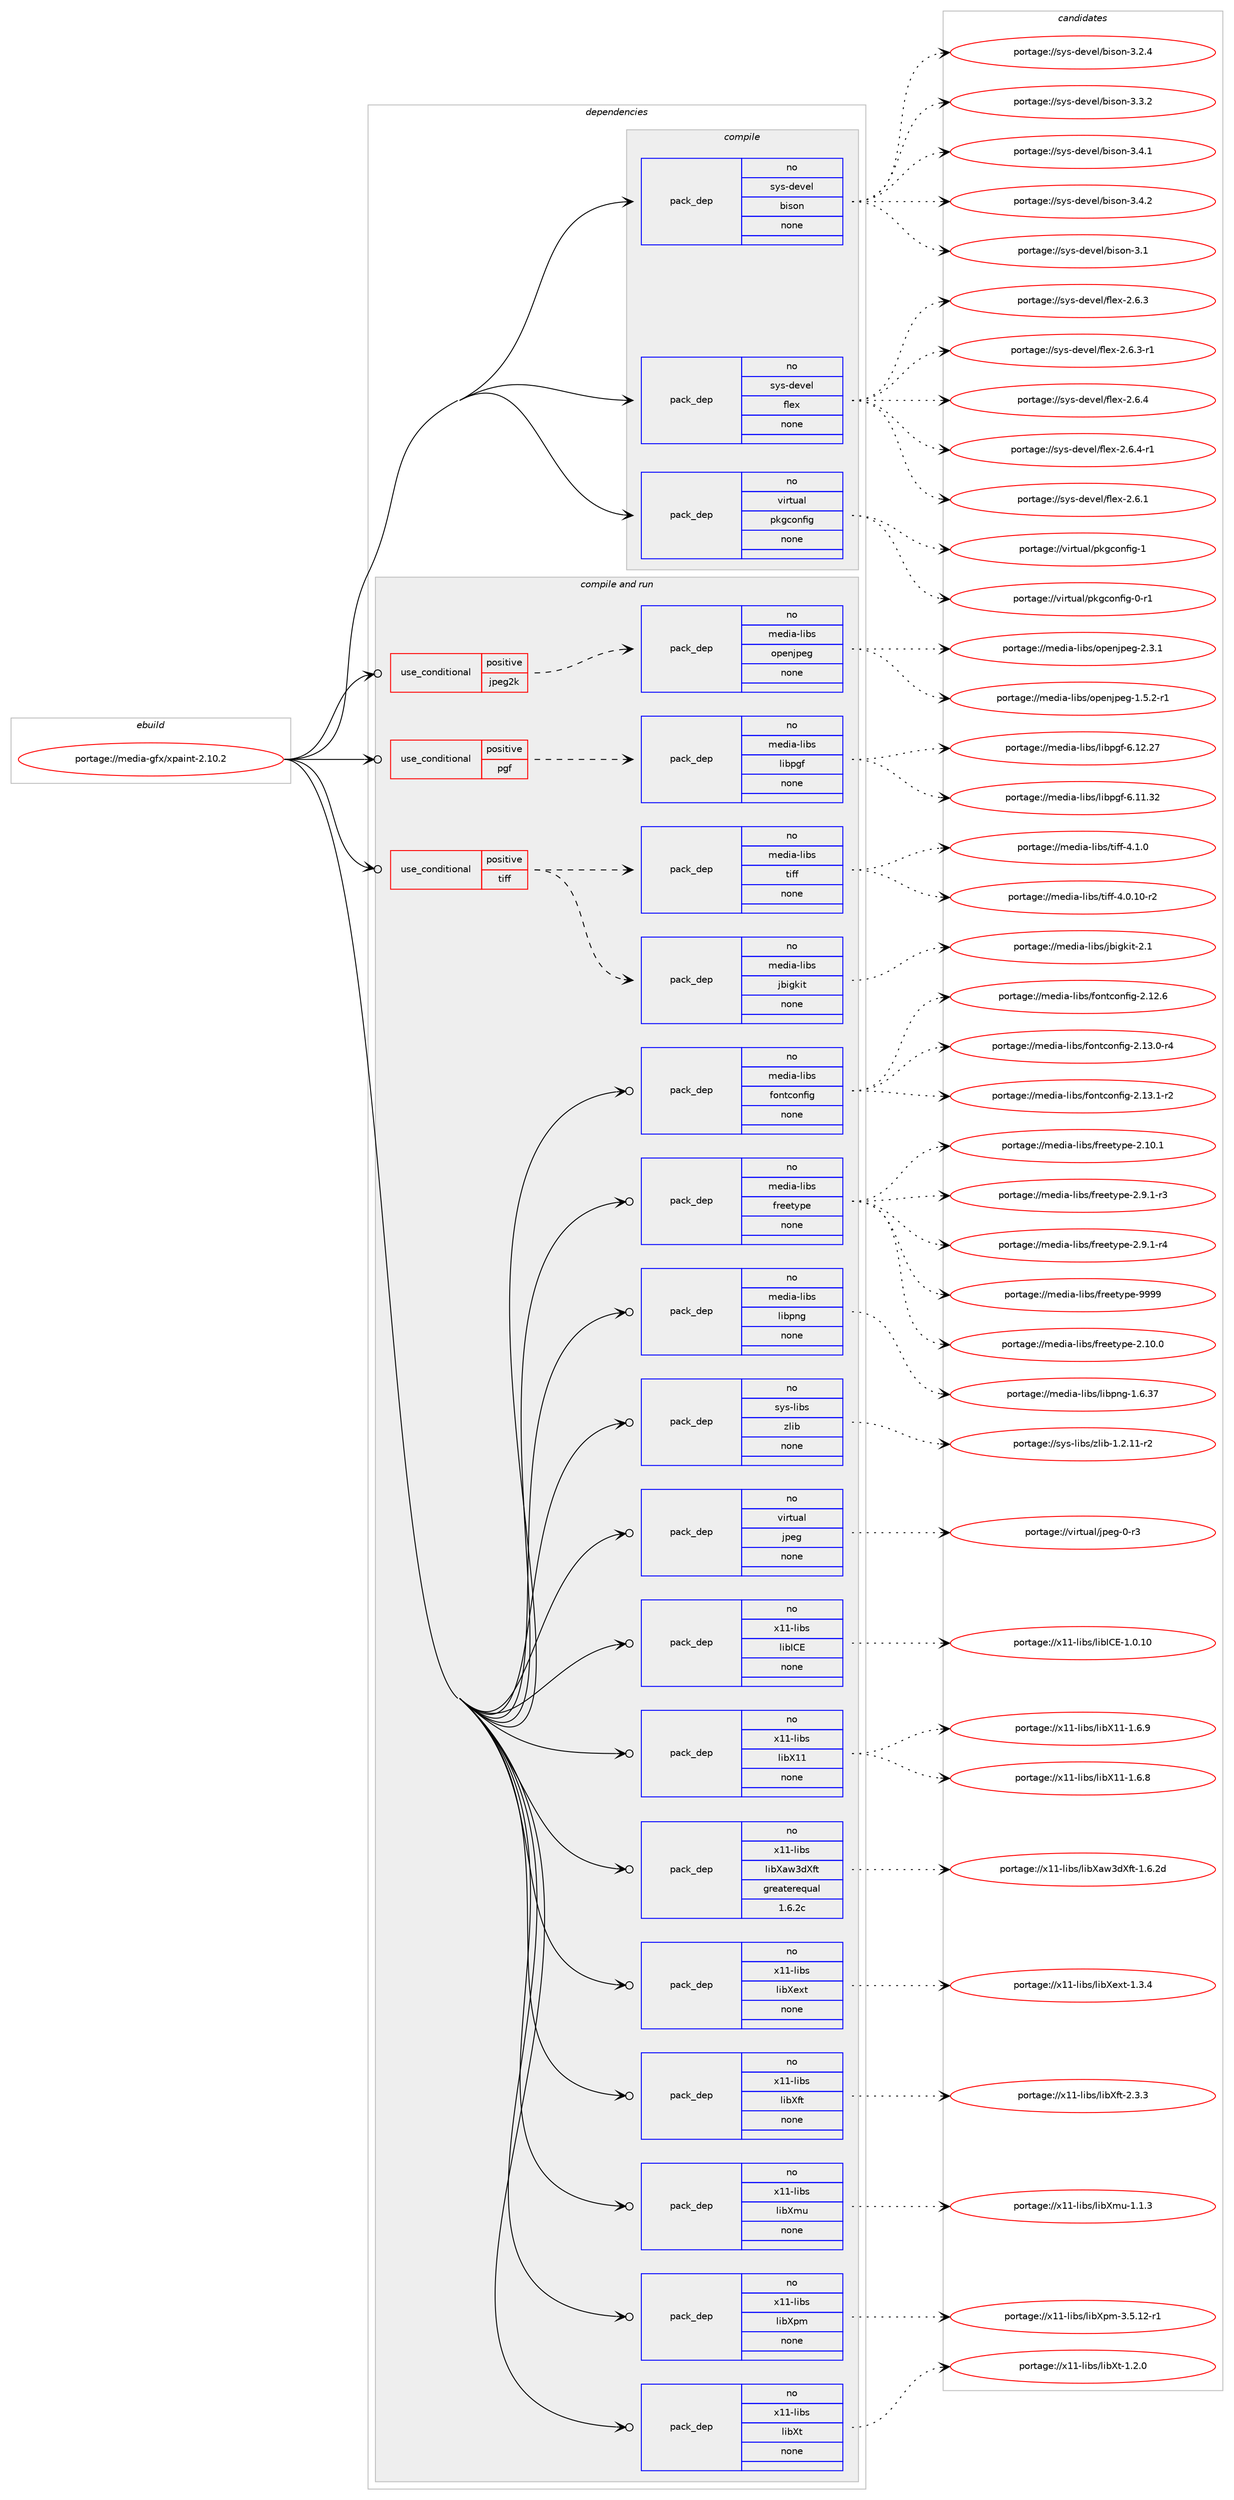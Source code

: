 digraph prolog {

# *************
# Graph options
# *************

newrank=true;
concentrate=true;
compound=true;
graph [rankdir=LR,fontname=Helvetica,fontsize=10,ranksep=1.5];#, ranksep=2.5, nodesep=0.2];
edge  [arrowhead=vee];
node  [fontname=Helvetica,fontsize=10];

# **********
# The ebuild
# **********

subgraph cluster_leftcol {
color=gray;
rank=same;
label=<<i>ebuild</i>>;
id [label="portage://media-gfx/xpaint-2.10.2", color=red, width=4, href="../media-gfx/xpaint-2.10.2.svg"];
}

# ****************
# The dependencies
# ****************

subgraph cluster_midcol {
color=gray;
label=<<i>dependencies</i>>;
subgraph cluster_compile {
fillcolor="#eeeeee";
style=filled;
label=<<i>compile</i>>;
subgraph pack232807 {
dependency316951 [label=<<TABLE BORDER="0" CELLBORDER="1" CELLSPACING="0" CELLPADDING="4" WIDTH="220"><TR><TD ROWSPAN="6" CELLPADDING="30">pack_dep</TD></TR><TR><TD WIDTH="110">no</TD></TR><TR><TD>sys-devel</TD></TR><TR><TD>bison</TD></TR><TR><TD>none</TD></TR><TR><TD></TD></TR></TABLE>>, shape=none, color=blue];
}
id:e -> dependency316951:w [weight=20,style="solid",arrowhead="vee"];
subgraph pack232808 {
dependency316952 [label=<<TABLE BORDER="0" CELLBORDER="1" CELLSPACING="0" CELLPADDING="4" WIDTH="220"><TR><TD ROWSPAN="6" CELLPADDING="30">pack_dep</TD></TR><TR><TD WIDTH="110">no</TD></TR><TR><TD>sys-devel</TD></TR><TR><TD>flex</TD></TR><TR><TD>none</TD></TR><TR><TD></TD></TR></TABLE>>, shape=none, color=blue];
}
id:e -> dependency316952:w [weight=20,style="solid",arrowhead="vee"];
subgraph pack232809 {
dependency316953 [label=<<TABLE BORDER="0" CELLBORDER="1" CELLSPACING="0" CELLPADDING="4" WIDTH="220"><TR><TD ROWSPAN="6" CELLPADDING="30">pack_dep</TD></TR><TR><TD WIDTH="110">no</TD></TR><TR><TD>virtual</TD></TR><TR><TD>pkgconfig</TD></TR><TR><TD>none</TD></TR><TR><TD></TD></TR></TABLE>>, shape=none, color=blue];
}
id:e -> dependency316953:w [weight=20,style="solid",arrowhead="vee"];
}
subgraph cluster_compileandrun {
fillcolor="#eeeeee";
style=filled;
label=<<i>compile and run</i>>;
subgraph cond79037 {
dependency316954 [label=<<TABLE BORDER="0" CELLBORDER="1" CELLSPACING="0" CELLPADDING="4"><TR><TD ROWSPAN="3" CELLPADDING="10">use_conditional</TD></TR><TR><TD>positive</TD></TR><TR><TD>jpeg2k</TD></TR></TABLE>>, shape=none, color=red];
subgraph pack232810 {
dependency316955 [label=<<TABLE BORDER="0" CELLBORDER="1" CELLSPACING="0" CELLPADDING="4" WIDTH="220"><TR><TD ROWSPAN="6" CELLPADDING="30">pack_dep</TD></TR><TR><TD WIDTH="110">no</TD></TR><TR><TD>media-libs</TD></TR><TR><TD>openjpeg</TD></TR><TR><TD>none</TD></TR><TR><TD></TD></TR></TABLE>>, shape=none, color=blue];
}
dependency316954:e -> dependency316955:w [weight=20,style="dashed",arrowhead="vee"];
}
id:e -> dependency316954:w [weight=20,style="solid",arrowhead="odotvee"];
subgraph cond79038 {
dependency316956 [label=<<TABLE BORDER="0" CELLBORDER="1" CELLSPACING="0" CELLPADDING="4"><TR><TD ROWSPAN="3" CELLPADDING="10">use_conditional</TD></TR><TR><TD>positive</TD></TR><TR><TD>pgf</TD></TR></TABLE>>, shape=none, color=red];
subgraph pack232811 {
dependency316957 [label=<<TABLE BORDER="0" CELLBORDER="1" CELLSPACING="0" CELLPADDING="4" WIDTH="220"><TR><TD ROWSPAN="6" CELLPADDING="30">pack_dep</TD></TR><TR><TD WIDTH="110">no</TD></TR><TR><TD>media-libs</TD></TR><TR><TD>libpgf</TD></TR><TR><TD>none</TD></TR><TR><TD></TD></TR></TABLE>>, shape=none, color=blue];
}
dependency316956:e -> dependency316957:w [weight=20,style="dashed",arrowhead="vee"];
}
id:e -> dependency316956:w [weight=20,style="solid",arrowhead="odotvee"];
subgraph cond79039 {
dependency316958 [label=<<TABLE BORDER="0" CELLBORDER="1" CELLSPACING="0" CELLPADDING="4"><TR><TD ROWSPAN="3" CELLPADDING="10">use_conditional</TD></TR><TR><TD>positive</TD></TR><TR><TD>tiff</TD></TR></TABLE>>, shape=none, color=red];
subgraph pack232812 {
dependency316959 [label=<<TABLE BORDER="0" CELLBORDER="1" CELLSPACING="0" CELLPADDING="4" WIDTH="220"><TR><TD ROWSPAN="6" CELLPADDING="30">pack_dep</TD></TR><TR><TD WIDTH="110">no</TD></TR><TR><TD>media-libs</TD></TR><TR><TD>jbigkit</TD></TR><TR><TD>none</TD></TR><TR><TD></TD></TR></TABLE>>, shape=none, color=blue];
}
dependency316958:e -> dependency316959:w [weight=20,style="dashed",arrowhead="vee"];
subgraph pack232813 {
dependency316960 [label=<<TABLE BORDER="0" CELLBORDER="1" CELLSPACING="0" CELLPADDING="4" WIDTH="220"><TR><TD ROWSPAN="6" CELLPADDING="30">pack_dep</TD></TR><TR><TD WIDTH="110">no</TD></TR><TR><TD>media-libs</TD></TR><TR><TD>tiff</TD></TR><TR><TD>none</TD></TR><TR><TD></TD></TR></TABLE>>, shape=none, color=blue];
}
dependency316958:e -> dependency316960:w [weight=20,style="dashed",arrowhead="vee"];
}
id:e -> dependency316958:w [weight=20,style="solid",arrowhead="odotvee"];
subgraph pack232814 {
dependency316961 [label=<<TABLE BORDER="0" CELLBORDER="1" CELLSPACING="0" CELLPADDING="4" WIDTH="220"><TR><TD ROWSPAN="6" CELLPADDING="30">pack_dep</TD></TR><TR><TD WIDTH="110">no</TD></TR><TR><TD>media-libs</TD></TR><TR><TD>fontconfig</TD></TR><TR><TD>none</TD></TR><TR><TD></TD></TR></TABLE>>, shape=none, color=blue];
}
id:e -> dependency316961:w [weight=20,style="solid",arrowhead="odotvee"];
subgraph pack232815 {
dependency316962 [label=<<TABLE BORDER="0" CELLBORDER="1" CELLSPACING="0" CELLPADDING="4" WIDTH="220"><TR><TD ROWSPAN="6" CELLPADDING="30">pack_dep</TD></TR><TR><TD WIDTH="110">no</TD></TR><TR><TD>media-libs</TD></TR><TR><TD>freetype</TD></TR><TR><TD>none</TD></TR><TR><TD></TD></TR></TABLE>>, shape=none, color=blue];
}
id:e -> dependency316962:w [weight=20,style="solid",arrowhead="odotvee"];
subgraph pack232816 {
dependency316963 [label=<<TABLE BORDER="0" CELLBORDER="1" CELLSPACING="0" CELLPADDING="4" WIDTH="220"><TR><TD ROWSPAN="6" CELLPADDING="30">pack_dep</TD></TR><TR><TD WIDTH="110">no</TD></TR><TR><TD>media-libs</TD></TR><TR><TD>libpng</TD></TR><TR><TD>none</TD></TR><TR><TD></TD></TR></TABLE>>, shape=none, color=blue];
}
id:e -> dependency316963:w [weight=20,style="solid",arrowhead="odotvee"];
subgraph pack232817 {
dependency316964 [label=<<TABLE BORDER="0" CELLBORDER="1" CELLSPACING="0" CELLPADDING="4" WIDTH="220"><TR><TD ROWSPAN="6" CELLPADDING="30">pack_dep</TD></TR><TR><TD WIDTH="110">no</TD></TR><TR><TD>sys-libs</TD></TR><TR><TD>zlib</TD></TR><TR><TD>none</TD></TR><TR><TD></TD></TR></TABLE>>, shape=none, color=blue];
}
id:e -> dependency316964:w [weight=20,style="solid",arrowhead="odotvee"];
subgraph pack232818 {
dependency316965 [label=<<TABLE BORDER="0" CELLBORDER="1" CELLSPACING="0" CELLPADDING="4" WIDTH="220"><TR><TD ROWSPAN="6" CELLPADDING="30">pack_dep</TD></TR><TR><TD WIDTH="110">no</TD></TR><TR><TD>virtual</TD></TR><TR><TD>jpeg</TD></TR><TR><TD>none</TD></TR><TR><TD></TD></TR></TABLE>>, shape=none, color=blue];
}
id:e -> dependency316965:w [weight=20,style="solid",arrowhead="odotvee"];
subgraph pack232819 {
dependency316966 [label=<<TABLE BORDER="0" CELLBORDER="1" CELLSPACING="0" CELLPADDING="4" WIDTH="220"><TR><TD ROWSPAN="6" CELLPADDING="30">pack_dep</TD></TR><TR><TD WIDTH="110">no</TD></TR><TR><TD>x11-libs</TD></TR><TR><TD>libICE</TD></TR><TR><TD>none</TD></TR><TR><TD></TD></TR></TABLE>>, shape=none, color=blue];
}
id:e -> dependency316966:w [weight=20,style="solid",arrowhead="odotvee"];
subgraph pack232820 {
dependency316967 [label=<<TABLE BORDER="0" CELLBORDER="1" CELLSPACING="0" CELLPADDING="4" WIDTH="220"><TR><TD ROWSPAN="6" CELLPADDING="30">pack_dep</TD></TR><TR><TD WIDTH="110">no</TD></TR><TR><TD>x11-libs</TD></TR><TR><TD>libX11</TD></TR><TR><TD>none</TD></TR><TR><TD></TD></TR></TABLE>>, shape=none, color=blue];
}
id:e -> dependency316967:w [weight=20,style="solid",arrowhead="odotvee"];
subgraph pack232821 {
dependency316968 [label=<<TABLE BORDER="0" CELLBORDER="1" CELLSPACING="0" CELLPADDING="4" WIDTH="220"><TR><TD ROWSPAN="6" CELLPADDING="30">pack_dep</TD></TR><TR><TD WIDTH="110">no</TD></TR><TR><TD>x11-libs</TD></TR><TR><TD>libXaw3dXft</TD></TR><TR><TD>greaterequal</TD></TR><TR><TD>1.6.2c</TD></TR></TABLE>>, shape=none, color=blue];
}
id:e -> dependency316968:w [weight=20,style="solid",arrowhead="odotvee"];
subgraph pack232822 {
dependency316969 [label=<<TABLE BORDER="0" CELLBORDER="1" CELLSPACING="0" CELLPADDING="4" WIDTH="220"><TR><TD ROWSPAN="6" CELLPADDING="30">pack_dep</TD></TR><TR><TD WIDTH="110">no</TD></TR><TR><TD>x11-libs</TD></TR><TR><TD>libXext</TD></TR><TR><TD>none</TD></TR><TR><TD></TD></TR></TABLE>>, shape=none, color=blue];
}
id:e -> dependency316969:w [weight=20,style="solid",arrowhead="odotvee"];
subgraph pack232823 {
dependency316970 [label=<<TABLE BORDER="0" CELLBORDER="1" CELLSPACING="0" CELLPADDING="4" WIDTH="220"><TR><TD ROWSPAN="6" CELLPADDING="30">pack_dep</TD></TR><TR><TD WIDTH="110">no</TD></TR><TR><TD>x11-libs</TD></TR><TR><TD>libXft</TD></TR><TR><TD>none</TD></TR><TR><TD></TD></TR></TABLE>>, shape=none, color=blue];
}
id:e -> dependency316970:w [weight=20,style="solid",arrowhead="odotvee"];
subgraph pack232824 {
dependency316971 [label=<<TABLE BORDER="0" CELLBORDER="1" CELLSPACING="0" CELLPADDING="4" WIDTH="220"><TR><TD ROWSPAN="6" CELLPADDING="30">pack_dep</TD></TR><TR><TD WIDTH="110">no</TD></TR><TR><TD>x11-libs</TD></TR><TR><TD>libXmu</TD></TR><TR><TD>none</TD></TR><TR><TD></TD></TR></TABLE>>, shape=none, color=blue];
}
id:e -> dependency316971:w [weight=20,style="solid",arrowhead="odotvee"];
subgraph pack232825 {
dependency316972 [label=<<TABLE BORDER="0" CELLBORDER="1" CELLSPACING="0" CELLPADDING="4" WIDTH="220"><TR><TD ROWSPAN="6" CELLPADDING="30">pack_dep</TD></TR><TR><TD WIDTH="110">no</TD></TR><TR><TD>x11-libs</TD></TR><TR><TD>libXpm</TD></TR><TR><TD>none</TD></TR><TR><TD></TD></TR></TABLE>>, shape=none, color=blue];
}
id:e -> dependency316972:w [weight=20,style="solid",arrowhead="odotvee"];
subgraph pack232826 {
dependency316973 [label=<<TABLE BORDER="0" CELLBORDER="1" CELLSPACING="0" CELLPADDING="4" WIDTH="220"><TR><TD ROWSPAN="6" CELLPADDING="30">pack_dep</TD></TR><TR><TD WIDTH="110">no</TD></TR><TR><TD>x11-libs</TD></TR><TR><TD>libXt</TD></TR><TR><TD>none</TD></TR><TR><TD></TD></TR></TABLE>>, shape=none, color=blue];
}
id:e -> dependency316973:w [weight=20,style="solid",arrowhead="odotvee"];
}
subgraph cluster_run {
fillcolor="#eeeeee";
style=filled;
label=<<i>run</i>>;
}
}

# **************
# The candidates
# **************

subgraph cluster_choices {
rank=same;
color=gray;
label=<<i>candidates</i>>;

subgraph choice232807 {
color=black;
nodesep=1;
choiceportage11512111545100101118101108479810511511111045514649 [label="portage://sys-devel/bison-3.1", color=red, width=4,href="../sys-devel/bison-3.1.svg"];
choiceportage115121115451001011181011084798105115111110455146504652 [label="portage://sys-devel/bison-3.2.4", color=red, width=4,href="../sys-devel/bison-3.2.4.svg"];
choiceportage115121115451001011181011084798105115111110455146514650 [label="portage://sys-devel/bison-3.3.2", color=red, width=4,href="../sys-devel/bison-3.3.2.svg"];
choiceportage115121115451001011181011084798105115111110455146524649 [label="portage://sys-devel/bison-3.4.1", color=red, width=4,href="../sys-devel/bison-3.4.1.svg"];
choiceportage115121115451001011181011084798105115111110455146524650 [label="portage://sys-devel/bison-3.4.2", color=red, width=4,href="../sys-devel/bison-3.4.2.svg"];
dependency316951:e -> choiceportage11512111545100101118101108479810511511111045514649:w [style=dotted,weight="100"];
dependency316951:e -> choiceportage115121115451001011181011084798105115111110455146504652:w [style=dotted,weight="100"];
dependency316951:e -> choiceportage115121115451001011181011084798105115111110455146514650:w [style=dotted,weight="100"];
dependency316951:e -> choiceportage115121115451001011181011084798105115111110455146524649:w [style=dotted,weight="100"];
dependency316951:e -> choiceportage115121115451001011181011084798105115111110455146524650:w [style=dotted,weight="100"];
}
subgraph choice232808 {
color=black;
nodesep=1;
choiceportage1151211154510010111810110847102108101120455046544649 [label="portage://sys-devel/flex-2.6.1", color=red, width=4,href="../sys-devel/flex-2.6.1.svg"];
choiceportage1151211154510010111810110847102108101120455046544651 [label="portage://sys-devel/flex-2.6.3", color=red, width=4,href="../sys-devel/flex-2.6.3.svg"];
choiceportage11512111545100101118101108471021081011204550465446514511449 [label="portage://sys-devel/flex-2.6.3-r1", color=red, width=4,href="../sys-devel/flex-2.6.3-r1.svg"];
choiceportage1151211154510010111810110847102108101120455046544652 [label="portage://sys-devel/flex-2.6.4", color=red, width=4,href="../sys-devel/flex-2.6.4.svg"];
choiceportage11512111545100101118101108471021081011204550465446524511449 [label="portage://sys-devel/flex-2.6.4-r1", color=red, width=4,href="../sys-devel/flex-2.6.4-r1.svg"];
dependency316952:e -> choiceportage1151211154510010111810110847102108101120455046544649:w [style=dotted,weight="100"];
dependency316952:e -> choiceportage1151211154510010111810110847102108101120455046544651:w [style=dotted,weight="100"];
dependency316952:e -> choiceportage11512111545100101118101108471021081011204550465446514511449:w [style=dotted,weight="100"];
dependency316952:e -> choiceportage1151211154510010111810110847102108101120455046544652:w [style=dotted,weight="100"];
dependency316952:e -> choiceportage11512111545100101118101108471021081011204550465446524511449:w [style=dotted,weight="100"];
}
subgraph choice232809 {
color=black;
nodesep=1;
choiceportage11810511411611797108471121071039911111010210510345484511449 [label="portage://virtual/pkgconfig-0-r1", color=red, width=4,href="../virtual/pkgconfig-0-r1.svg"];
choiceportage1181051141161179710847112107103991111101021051034549 [label="portage://virtual/pkgconfig-1", color=red, width=4,href="../virtual/pkgconfig-1.svg"];
dependency316953:e -> choiceportage11810511411611797108471121071039911111010210510345484511449:w [style=dotted,weight="100"];
dependency316953:e -> choiceportage1181051141161179710847112107103991111101021051034549:w [style=dotted,weight="100"];
}
subgraph choice232810 {
color=black;
nodesep=1;
choiceportage109101100105974510810598115471111121011101061121011034549465346504511449 [label="portage://media-libs/openjpeg-1.5.2-r1", color=red, width=4,href="../media-libs/openjpeg-1.5.2-r1.svg"];
choiceportage10910110010597451081059811547111112101110106112101103455046514649 [label="portage://media-libs/openjpeg-2.3.1", color=red, width=4,href="../media-libs/openjpeg-2.3.1.svg"];
dependency316955:e -> choiceportage109101100105974510810598115471111121011101061121011034549465346504511449:w [style=dotted,weight="100"];
dependency316955:e -> choiceportage10910110010597451081059811547111112101110106112101103455046514649:w [style=dotted,weight="100"];
}
subgraph choice232811 {
color=black;
nodesep=1;
choiceportage10910110010597451081059811547108105981121031024554464949465150 [label="portage://media-libs/libpgf-6.11.32", color=red, width=4,href="../media-libs/libpgf-6.11.32.svg"];
choiceportage10910110010597451081059811547108105981121031024554464950465055 [label="portage://media-libs/libpgf-6.12.27", color=red, width=4,href="../media-libs/libpgf-6.12.27.svg"];
dependency316957:e -> choiceportage10910110010597451081059811547108105981121031024554464949465150:w [style=dotted,weight="100"];
dependency316957:e -> choiceportage10910110010597451081059811547108105981121031024554464950465055:w [style=dotted,weight="100"];
}
subgraph choice232812 {
color=black;
nodesep=1;
choiceportage109101100105974510810598115471069810510310710511645504649 [label="portage://media-libs/jbigkit-2.1", color=red, width=4,href="../media-libs/jbigkit-2.1.svg"];
dependency316959:e -> choiceportage109101100105974510810598115471069810510310710511645504649:w [style=dotted,weight="100"];
}
subgraph choice232813 {
color=black;
nodesep=1;
choiceportage10910110010597451081059811547116105102102455246484649484511450 [label="portage://media-libs/tiff-4.0.10-r2", color=red, width=4,href="../media-libs/tiff-4.0.10-r2.svg"];
choiceportage10910110010597451081059811547116105102102455246494648 [label="portage://media-libs/tiff-4.1.0", color=red, width=4,href="../media-libs/tiff-4.1.0.svg"];
dependency316960:e -> choiceportage10910110010597451081059811547116105102102455246484649484511450:w [style=dotted,weight="100"];
dependency316960:e -> choiceportage10910110010597451081059811547116105102102455246494648:w [style=dotted,weight="100"];
}
subgraph choice232814 {
color=black;
nodesep=1;
choiceportage109101100105974510810598115471021111101169911111010210510345504649504654 [label="portage://media-libs/fontconfig-2.12.6", color=red, width=4,href="../media-libs/fontconfig-2.12.6.svg"];
choiceportage1091011001059745108105981154710211111011699111110102105103455046495146484511452 [label="portage://media-libs/fontconfig-2.13.0-r4", color=red, width=4,href="../media-libs/fontconfig-2.13.0-r4.svg"];
choiceportage1091011001059745108105981154710211111011699111110102105103455046495146494511450 [label="portage://media-libs/fontconfig-2.13.1-r2", color=red, width=4,href="../media-libs/fontconfig-2.13.1-r2.svg"];
dependency316961:e -> choiceportage109101100105974510810598115471021111101169911111010210510345504649504654:w [style=dotted,weight="100"];
dependency316961:e -> choiceportage1091011001059745108105981154710211111011699111110102105103455046495146484511452:w [style=dotted,weight="100"];
dependency316961:e -> choiceportage1091011001059745108105981154710211111011699111110102105103455046495146494511450:w [style=dotted,weight="100"];
}
subgraph choice232815 {
color=black;
nodesep=1;
choiceportage1091011001059745108105981154710211410110111612111210145504649484648 [label="portage://media-libs/freetype-2.10.0", color=red, width=4,href="../media-libs/freetype-2.10.0.svg"];
choiceportage1091011001059745108105981154710211410110111612111210145504649484649 [label="portage://media-libs/freetype-2.10.1", color=red, width=4,href="../media-libs/freetype-2.10.1.svg"];
choiceportage109101100105974510810598115471021141011011161211121014550465746494511451 [label="portage://media-libs/freetype-2.9.1-r3", color=red, width=4,href="../media-libs/freetype-2.9.1-r3.svg"];
choiceportage109101100105974510810598115471021141011011161211121014550465746494511452 [label="portage://media-libs/freetype-2.9.1-r4", color=red, width=4,href="../media-libs/freetype-2.9.1-r4.svg"];
choiceportage109101100105974510810598115471021141011011161211121014557575757 [label="portage://media-libs/freetype-9999", color=red, width=4,href="../media-libs/freetype-9999.svg"];
dependency316962:e -> choiceportage1091011001059745108105981154710211410110111612111210145504649484648:w [style=dotted,weight="100"];
dependency316962:e -> choiceportage1091011001059745108105981154710211410110111612111210145504649484649:w [style=dotted,weight="100"];
dependency316962:e -> choiceportage109101100105974510810598115471021141011011161211121014550465746494511451:w [style=dotted,weight="100"];
dependency316962:e -> choiceportage109101100105974510810598115471021141011011161211121014550465746494511452:w [style=dotted,weight="100"];
dependency316962:e -> choiceportage109101100105974510810598115471021141011011161211121014557575757:w [style=dotted,weight="100"];
}
subgraph choice232816 {
color=black;
nodesep=1;
choiceportage109101100105974510810598115471081059811211010345494654465155 [label="portage://media-libs/libpng-1.6.37", color=red, width=4,href="../media-libs/libpng-1.6.37.svg"];
dependency316963:e -> choiceportage109101100105974510810598115471081059811211010345494654465155:w [style=dotted,weight="100"];
}
subgraph choice232817 {
color=black;
nodesep=1;
choiceportage11512111545108105981154712210810598454946504649494511450 [label="portage://sys-libs/zlib-1.2.11-r2", color=red, width=4,href="../sys-libs/zlib-1.2.11-r2.svg"];
dependency316964:e -> choiceportage11512111545108105981154712210810598454946504649494511450:w [style=dotted,weight="100"];
}
subgraph choice232818 {
color=black;
nodesep=1;
choiceportage118105114116117971084710611210110345484511451 [label="portage://virtual/jpeg-0-r3", color=red, width=4,href="../virtual/jpeg-0-r3.svg"];
dependency316965:e -> choiceportage118105114116117971084710611210110345484511451:w [style=dotted,weight="100"];
}
subgraph choice232819 {
color=black;
nodesep=1;
choiceportage12049494510810598115471081059873676945494648464948 [label="portage://x11-libs/libICE-1.0.10", color=red, width=4,href="../x11-libs/libICE-1.0.10.svg"];
dependency316966:e -> choiceportage12049494510810598115471081059873676945494648464948:w [style=dotted,weight="100"];
}
subgraph choice232820 {
color=black;
nodesep=1;
choiceportage120494945108105981154710810598884949454946544656 [label="portage://x11-libs/libX11-1.6.8", color=red, width=4,href="../x11-libs/libX11-1.6.8.svg"];
choiceportage120494945108105981154710810598884949454946544657 [label="portage://x11-libs/libX11-1.6.9", color=red, width=4,href="../x11-libs/libX11-1.6.9.svg"];
dependency316967:e -> choiceportage120494945108105981154710810598884949454946544656:w [style=dotted,weight="100"];
dependency316967:e -> choiceportage120494945108105981154710810598884949454946544657:w [style=dotted,weight="100"];
}
subgraph choice232821 {
color=black;
nodesep=1;
choiceportage12049494510810598115471081059888971195110088102116454946544650100 [label="portage://x11-libs/libXaw3dXft-1.6.2d", color=red, width=4,href="../x11-libs/libXaw3dXft-1.6.2d.svg"];
dependency316968:e -> choiceportage12049494510810598115471081059888971195110088102116454946544650100:w [style=dotted,weight="100"];
}
subgraph choice232822 {
color=black;
nodesep=1;
choiceportage12049494510810598115471081059888101120116454946514652 [label="portage://x11-libs/libXext-1.3.4", color=red, width=4,href="../x11-libs/libXext-1.3.4.svg"];
dependency316969:e -> choiceportage12049494510810598115471081059888101120116454946514652:w [style=dotted,weight="100"];
}
subgraph choice232823 {
color=black;
nodesep=1;
choiceportage12049494510810598115471081059888102116455046514651 [label="portage://x11-libs/libXft-2.3.3", color=red, width=4,href="../x11-libs/libXft-2.3.3.svg"];
dependency316970:e -> choiceportage12049494510810598115471081059888102116455046514651:w [style=dotted,weight="100"];
}
subgraph choice232824 {
color=black;
nodesep=1;
choiceportage12049494510810598115471081059888109117454946494651 [label="portage://x11-libs/libXmu-1.1.3", color=red, width=4,href="../x11-libs/libXmu-1.1.3.svg"];
dependency316971:e -> choiceportage12049494510810598115471081059888109117454946494651:w [style=dotted,weight="100"];
}
subgraph choice232825 {
color=black;
nodesep=1;
choiceportage12049494510810598115471081059888112109455146534649504511449 [label="portage://x11-libs/libXpm-3.5.12-r1", color=red, width=4,href="../x11-libs/libXpm-3.5.12-r1.svg"];
dependency316972:e -> choiceportage12049494510810598115471081059888112109455146534649504511449:w [style=dotted,weight="100"];
}
subgraph choice232826 {
color=black;
nodesep=1;
choiceportage12049494510810598115471081059888116454946504648 [label="portage://x11-libs/libXt-1.2.0", color=red, width=4,href="../x11-libs/libXt-1.2.0.svg"];
dependency316973:e -> choiceportage12049494510810598115471081059888116454946504648:w [style=dotted,weight="100"];
}
}

}
